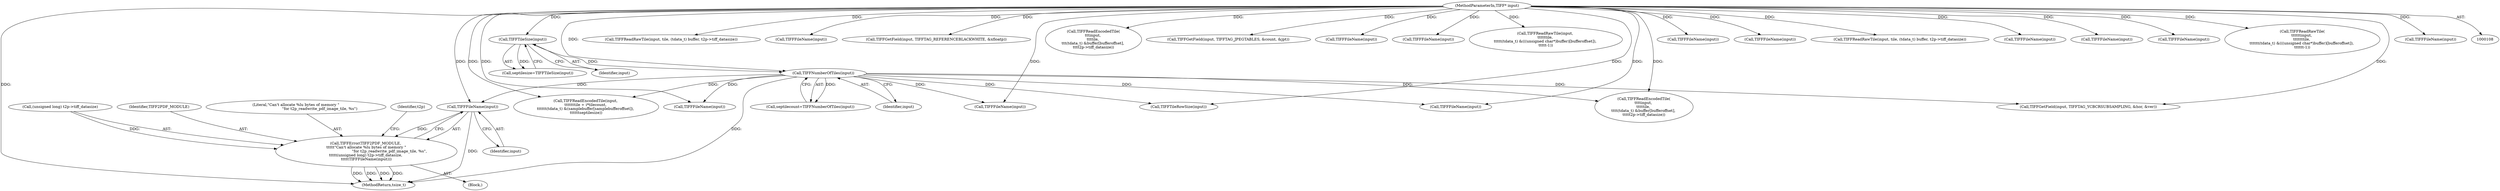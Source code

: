 digraph "0_libtiff_c7153361a4041260719b340f73f2f76@pointer" {
"1000813" [label="(Call,TIFFFileName(input))"];
"1000783" [label="(Call,TIFFNumberOfTiles(input))"];
"1000779" [label="(Call,TIFFTileSize(input))"];
"1000110" [label="(MethodParameterIn,TIFF* input)"];
"1000805" [label="(Call,TIFFError(TIFF2PDF_MODULE, \n\t\t\t\t\t\"Can't allocate %lu bytes of memory \"\n                                        \"for t2p_readwrite_pdf_image_tile, %s\", \n\t\t\t\t\t(unsigned long) t2p->tiff_datasize, \n\t\t\t\t\tTIFFFileName(input)))"];
"1000783" [label="(Call,TIFFNumberOfTiles(input))"];
"1000808" [label="(Call,(unsigned long) t2p->tiff_datasize)"];
"1000869" [label="(Call,TIFFReadEncodedTile(input, \n\t\t\t\t\t\ttile + i*tilecount, \n\t\t\t\t\t\t(tdata_t) &(samplebuffer[samplebufferoffset]), \n\t\t\t\t\t\tseptilesize))"];
"1000843" [label="(Call,TIFFFileName(input))"];
"1000805" [label="(Call,TIFFError(TIFF2PDF_MODULE, \n\t\t\t\t\t\"Can't allocate %lu bytes of memory \"\n                                        \"for t2p_readwrite_pdf_image_tile, %s\", \n\t\t\t\t\t(unsigned long) t2p->tiff_datasize, \n\t\t\t\t\tTIFFFileName(input)))"];
"1001530" [label="(MethodReturn,tsize_t)"];
"1000304" [label="(Call,TIFFReadRawTile(input, tile, (tdata_t) buffer, t2p->tiff_datasize))"];
"1000757" [label="(Call,TIFFFileName(input))"];
"1001353" [label="(Call,TIFFGetField(input, TIFFTAG_REFERENCEBLACKWHITE, &xfloatp))"];
"1000952" [label="(Call,TIFFFileName(input))"];
"1000806" [label="(Identifier,TIFF2PDF_MODULE)"];
"1000781" [label="(Call,septilecount=TIFFNumberOfTiles(input))"];
"1000735" [label="(Call,TIFFReadEncodedTile(\n\t\t\tinput, \n\t\t\ttile, \n\t\t\t(tdata_t) &buffer[bufferoffset], \n\t\t\tt2p->tiff_datasize))"];
"1000583" [label="(Call,TIFFGetField(input, TIFFTAG_JPEGTABLES, &count, &jpt))"];
"1000897" [label="(Call,TIFFFileName(input))"];
"1000814" [label="(Identifier,input)"];
"1000572" [label="(Call,TIFFFileName(input))"];
"1000804" [label="(Block,)"];
"1000500" [label="(Call,TIFFReadRawTile(input, \n\t\t\t\t\ttile, \n\t\t\t\t\t(tdata_t) &(((unsigned char*)buffer)[bufferoffset]), \n\t\t\t\t\t-1))"];
"1000780" [label="(Identifier,input)"];
"1001328" [label="(Call,TIFFGetField(input, TIFFTAG_YCBCRSUBSAMPLING, &hor, &ver))"];
"1001074" [label="(Call,TIFFFileName(input))"];
"1001134" [label="(Call,TIFFTileRowSize(input))"];
"1000777" [label="(Call,septilesize=TIFFTileSize(input))"];
"1000110" [label="(MethodParameterIn,TIFF* input)"];
"1000784" [label="(Identifier,input)"];
"1000355" [label="(Call,TIFFFileName(input))"];
"1000779" [label="(Call,TIFFTileSize(input))"];
"1000385" [label="(Call,TIFFFileName(input))"];
"1000807" [label="(Literal,\"Can't allocate %lu bytes of memory \"\n                                        \"for t2p_readwrite_pdf_image_tile, %s\")"];
"1000232" [label="(Call,TIFFReadRawTile(input, tile, (tdata_t) buffer, t2p->tiff_datasize))"];
"1000223" [label="(Call,TIFFFileName(input))"];
"1000985" [label="(Call,TIFFFileName(input))"];
"1000817" [label="(Identifier,t2p)"];
"1000295" [label="(Call,TIFFFileName(input))"];
"1000635" [label="(Call,TIFFReadRawTile(\n\t\t\t\t\t\tinput, \n\t\t\t\t\t\ttile, \n\t\t\t\t\t\t(tdata_t) &(((unsigned char*)buffer)[bufferoffset]), \n\t\t\t\t\t\t-1))"];
"1000963" [label="(Call,TIFFReadEncodedTile(\n\t\t\t\tinput, \n\t\t\t\ttile, \n\t\t\t\t(tdata_t) &buffer[bufferoffset], \n\t\t\t\tt2p->tiff_datasize))"];
"1000724" [label="(Call,TIFFFileName(input))"];
"1000813" [label="(Call,TIFFFileName(input))"];
"1000813" -> "1000805"  [label="AST: "];
"1000813" -> "1000814"  [label="CFG: "];
"1000814" -> "1000813"  [label="AST: "];
"1000805" -> "1000813"  [label="CFG: "];
"1000813" -> "1001530"  [label="DDG: "];
"1000813" -> "1000805"  [label="DDG: "];
"1000783" -> "1000813"  [label="DDG: "];
"1000110" -> "1000813"  [label="DDG: "];
"1000783" -> "1000781"  [label="AST: "];
"1000783" -> "1000784"  [label="CFG: "];
"1000784" -> "1000783"  [label="AST: "];
"1000781" -> "1000783"  [label="CFG: "];
"1000783" -> "1001530"  [label="DDG: "];
"1000783" -> "1000781"  [label="DDG: "];
"1000779" -> "1000783"  [label="DDG: "];
"1000110" -> "1000783"  [label="DDG: "];
"1000783" -> "1000843"  [label="DDG: "];
"1000783" -> "1000869"  [label="DDG: "];
"1000783" -> "1000952"  [label="DDG: "];
"1000783" -> "1000963"  [label="DDG: "];
"1000783" -> "1001074"  [label="DDG: "];
"1000783" -> "1001134"  [label="DDG: "];
"1000783" -> "1001328"  [label="DDG: "];
"1000779" -> "1000777"  [label="AST: "];
"1000779" -> "1000780"  [label="CFG: "];
"1000780" -> "1000779"  [label="AST: "];
"1000777" -> "1000779"  [label="CFG: "];
"1000779" -> "1000777"  [label="DDG: "];
"1000110" -> "1000779"  [label="DDG: "];
"1000110" -> "1000108"  [label="AST: "];
"1000110" -> "1001530"  [label="DDG: "];
"1000110" -> "1000223"  [label="DDG: "];
"1000110" -> "1000232"  [label="DDG: "];
"1000110" -> "1000295"  [label="DDG: "];
"1000110" -> "1000304"  [label="DDG: "];
"1000110" -> "1000355"  [label="DDG: "];
"1000110" -> "1000385"  [label="DDG: "];
"1000110" -> "1000500"  [label="DDG: "];
"1000110" -> "1000572"  [label="DDG: "];
"1000110" -> "1000583"  [label="DDG: "];
"1000110" -> "1000635"  [label="DDG: "];
"1000110" -> "1000724"  [label="DDG: "];
"1000110" -> "1000735"  [label="DDG: "];
"1000110" -> "1000757"  [label="DDG: "];
"1000110" -> "1000843"  [label="DDG: "];
"1000110" -> "1000869"  [label="DDG: "];
"1000110" -> "1000897"  [label="DDG: "];
"1000110" -> "1000952"  [label="DDG: "];
"1000110" -> "1000963"  [label="DDG: "];
"1000110" -> "1000985"  [label="DDG: "];
"1000110" -> "1001074"  [label="DDG: "];
"1000110" -> "1001134"  [label="DDG: "];
"1000110" -> "1001328"  [label="DDG: "];
"1000110" -> "1001353"  [label="DDG: "];
"1000805" -> "1000804"  [label="AST: "];
"1000806" -> "1000805"  [label="AST: "];
"1000807" -> "1000805"  [label="AST: "];
"1000808" -> "1000805"  [label="AST: "];
"1000817" -> "1000805"  [label="CFG: "];
"1000805" -> "1001530"  [label="DDG: "];
"1000805" -> "1001530"  [label="DDG: "];
"1000805" -> "1001530"  [label="DDG: "];
"1000805" -> "1001530"  [label="DDG: "];
"1000808" -> "1000805"  [label="DDG: "];
}

